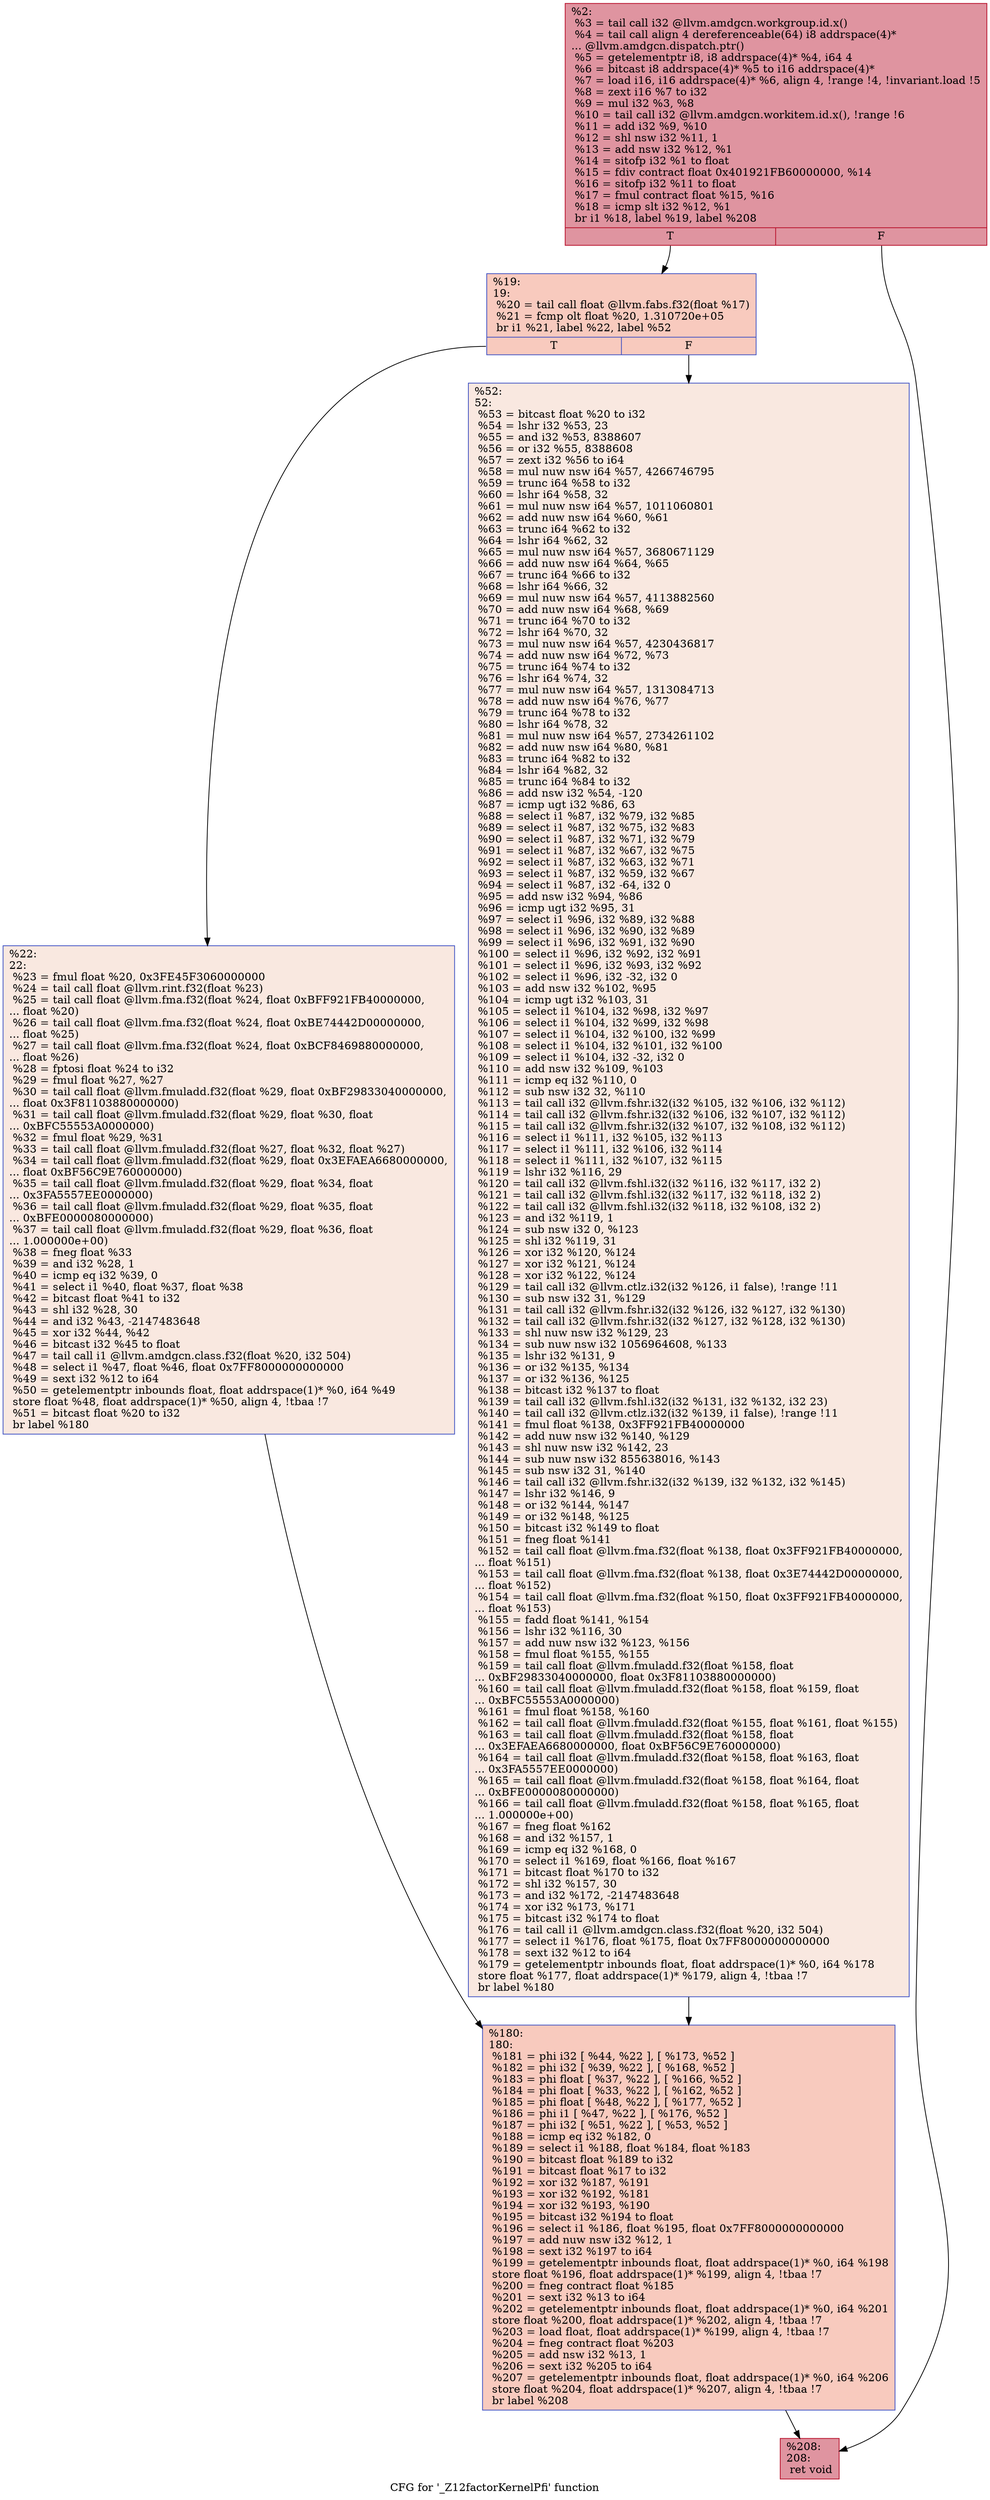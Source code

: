 digraph "CFG for '_Z12factorKernelPfi' function" {
	label="CFG for '_Z12factorKernelPfi' function";

	Node0x64305c0 [shape=record,color="#b70d28ff", style=filled, fillcolor="#b70d2870",label="{%2:\l  %3 = tail call i32 @llvm.amdgcn.workgroup.id.x()\l  %4 = tail call align 4 dereferenceable(64) i8 addrspace(4)*\l... @llvm.amdgcn.dispatch.ptr()\l  %5 = getelementptr i8, i8 addrspace(4)* %4, i64 4\l  %6 = bitcast i8 addrspace(4)* %5 to i16 addrspace(4)*\l  %7 = load i16, i16 addrspace(4)* %6, align 4, !range !4, !invariant.load !5\l  %8 = zext i16 %7 to i32\l  %9 = mul i32 %3, %8\l  %10 = tail call i32 @llvm.amdgcn.workitem.id.x(), !range !6\l  %11 = add i32 %9, %10\l  %12 = shl nsw i32 %11, 1\l  %13 = add nsw i32 %12, %1\l  %14 = sitofp i32 %1 to float\l  %15 = fdiv contract float 0x401921FB60000000, %14\l  %16 = sitofp i32 %11 to float\l  %17 = fmul contract float %15, %16\l  %18 = icmp slt i32 %12, %1\l  br i1 %18, label %19, label %208\l|{<s0>T|<s1>F}}"];
	Node0x64305c0:s0 -> Node0x64332b0;
	Node0x64305c0:s1 -> Node0x6433340;
	Node0x64332b0 [shape=record,color="#3d50c3ff", style=filled, fillcolor="#ef886b70",label="{%19:\l19:                                               \l  %20 = tail call float @llvm.fabs.f32(float %17)\l  %21 = fcmp olt float %20, 1.310720e+05\l  br i1 %21, label %22, label %52\l|{<s0>T|<s1>F}}"];
	Node0x64332b0:s0 -> Node0x6433700;
	Node0x64332b0:s1 -> Node0x6433790;
	Node0x6433700 [shape=record,color="#3d50c3ff", style=filled, fillcolor="#f1ccb870",label="{%22:\l22:                                               \l  %23 = fmul float %20, 0x3FE45F3060000000\l  %24 = tail call float @llvm.rint.f32(float %23)\l  %25 = tail call float @llvm.fma.f32(float %24, float 0xBFF921FB40000000,\l... float %20)\l  %26 = tail call float @llvm.fma.f32(float %24, float 0xBE74442D00000000,\l... float %25)\l  %27 = tail call float @llvm.fma.f32(float %24, float 0xBCF8469880000000,\l... float %26)\l  %28 = fptosi float %24 to i32\l  %29 = fmul float %27, %27\l  %30 = tail call float @llvm.fmuladd.f32(float %29, float 0xBF29833040000000,\l... float 0x3F81103880000000)\l  %31 = tail call float @llvm.fmuladd.f32(float %29, float %30, float\l... 0xBFC55553A0000000)\l  %32 = fmul float %29, %31\l  %33 = tail call float @llvm.fmuladd.f32(float %27, float %32, float %27)\l  %34 = tail call float @llvm.fmuladd.f32(float %29, float 0x3EFAEA6680000000,\l... float 0xBF56C9E760000000)\l  %35 = tail call float @llvm.fmuladd.f32(float %29, float %34, float\l... 0x3FA5557EE0000000)\l  %36 = tail call float @llvm.fmuladd.f32(float %29, float %35, float\l... 0xBFE0000080000000)\l  %37 = tail call float @llvm.fmuladd.f32(float %29, float %36, float\l... 1.000000e+00)\l  %38 = fneg float %33\l  %39 = and i32 %28, 1\l  %40 = icmp eq i32 %39, 0\l  %41 = select i1 %40, float %37, float %38\l  %42 = bitcast float %41 to i32\l  %43 = shl i32 %28, 30\l  %44 = and i32 %43, -2147483648\l  %45 = xor i32 %44, %42\l  %46 = bitcast i32 %45 to float\l  %47 = tail call i1 @llvm.amdgcn.class.f32(float %20, i32 504)\l  %48 = select i1 %47, float %46, float 0x7FF8000000000000\l  %49 = sext i32 %12 to i64\l  %50 = getelementptr inbounds float, float addrspace(1)* %0, i64 %49\l  store float %48, float addrspace(1)* %50, align 4, !tbaa !7\l  %51 = bitcast float %20 to i32\l  br label %180\l}"];
	Node0x6433700 -> Node0x6435bb0;
	Node0x6433790 [shape=record,color="#3d50c3ff", style=filled, fillcolor="#f1ccb870",label="{%52:\l52:                                               \l  %53 = bitcast float %20 to i32\l  %54 = lshr i32 %53, 23\l  %55 = and i32 %53, 8388607\l  %56 = or i32 %55, 8388608\l  %57 = zext i32 %56 to i64\l  %58 = mul nuw nsw i64 %57, 4266746795\l  %59 = trunc i64 %58 to i32\l  %60 = lshr i64 %58, 32\l  %61 = mul nuw nsw i64 %57, 1011060801\l  %62 = add nuw nsw i64 %60, %61\l  %63 = trunc i64 %62 to i32\l  %64 = lshr i64 %62, 32\l  %65 = mul nuw nsw i64 %57, 3680671129\l  %66 = add nuw nsw i64 %64, %65\l  %67 = trunc i64 %66 to i32\l  %68 = lshr i64 %66, 32\l  %69 = mul nuw nsw i64 %57, 4113882560\l  %70 = add nuw nsw i64 %68, %69\l  %71 = trunc i64 %70 to i32\l  %72 = lshr i64 %70, 32\l  %73 = mul nuw nsw i64 %57, 4230436817\l  %74 = add nuw nsw i64 %72, %73\l  %75 = trunc i64 %74 to i32\l  %76 = lshr i64 %74, 32\l  %77 = mul nuw nsw i64 %57, 1313084713\l  %78 = add nuw nsw i64 %76, %77\l  %79 = trunc i64 %78 to i32\l  %80 = lshr i64 %78, 32\l  %81 = mul nuw nsw i64 %57, 2734261102\l  %82 = add nuw nsw i64 %80, %81\l  %83 = trunc i64 %82 to i32\l  %84 = lshr i64 %82, 32\l  %85 = trunc i64 %84 to i32\l  %86 = add nsw i32 %54, -120\l  %87 = icmp ugt i32 %86, 63\l  %88 = select i1 %87, i32 %79, i32 %85\l  %89 = select i1 %87, i32 %75, i32 %83\l  %90 = select i1 %87, i32 %71, i32 %79\l  %91 = select i1 %87, i32 %67, i32 %75\l  %92 = select i1 %87, i32 %63, i32 %71\l  %93 = select i1 %87, i32 %59, i32 %67\l  %94 = select i1 %87, i32 -64, i32 0\l  %95 = add nsw i32 %94, %86\l  %96 = icmp ugt i32 %95, 31\l  %97 = select i1 %96, i32 %89, i32 %88\l  %98 = select i1 %96, i32 %90, i32 %89\l  %99 = select i1 %96, i32 %91, i32 %90\l  %100 = select i1 %96, i32 %92, i32 %91\l  %101 = select i1 %96, i32 %93, i32 %92\l  %102 = select i1 %96, i32 -32, i32 0\l  %103 = add nsw i32 %102, %95\l  %104 = icmp ugt i32 %103, 31\l  %105 = select i1 %104, i32 %98, i32 %97\l  %106 = select i1 %104, i32 %99, i32 %98\l  %107 = select i1 %104, i32 %100, i32 %99\l  %108 = select i1 %104, i32 %101, i32 %100\l  %109 = select i1 %104, i32 -32, i32 0\l  %110 = add nsw i32 %109, %103\l  %111 = icmp eq i32 %110, 0\l  %112 = sub nsw i32 32, %110\l  %113 = tail call i32 @llvm.fshr.i32(i32 %105, i32 %106, i32 %112)\l  %114 = tail call i32 @llvm.fshr.i32(i32 %106, i32 %107, i32 %112)\l  %115 = tail call i32 @llvm.fshr.i32(i32 %107, i32 %108, i32 %112)\l  %116 = select i1 %111, i32 %105, i32 %113\l  %117 = select i1 %111, i32 %106, i32 %114\l  %118 = select i1 %111, i32 %107, i32 %115\l  %119 = lshr i32 %116, 29\l  %120 = tail call i32 @llvm.fshl.i32(i32 %116, i32 %117, i32 2)\l  %121 = tail call i32 @llvm.fshl.i32(i32 %117, i32 %118, i32 2)\l  %122 = tail call i32 @llvm.fshl.i32(i32 %118, i32 %108, i32 2)\l  %123 = and i32 %119, 1\l  %124 = sub nsw i32 0, %123\l  %125 = shl i32 %119, 31\l  %126 = xor i32 %120, %124\l  %127 = xor i32 %121, %124\l  %128 = xor i32 %122, %124\l  %129 = tail call i32 @llvm.ctlz.i32(i32 %126, i1 false), !range !11\l  %130 = sub nsw i32 31, %129\l  %131 = tail call i32 @llvm.fshr.i32(i32 %126, i32 %127, i32 %130)\l  %132 = tail call i32 @llvm.fshr.i32(i32 %127, i32 %128, i32 %130)\l  %133 = shl nuw nsw i32 %129, 23\l  %134 = sub nuw nsw i32 1056964608, %133\l  %135 = lshr i32 %131, 9\l  %136 = or i32 %135, %134\l  %137 = or i32 %136, %125\l  %138 = bitcast i32 %137 to float\l  %139 = tail call i32 @llvm.fshl.i32(i32 %131, i32 %132, i32 23)\l  %140 = tail call i32 @llvm.ctlz.i32(i32 %139, i1 false), !range !11\l  %141 = fmul float %138, 0x3FF921FB40000000\l  %142 = add nuw nsw i32 %140, %129\l  %143 = shl nuw nsw i32 %142, 23\l  %144 = sub nuw nsw i32 855638016, %143\l  %145 = sub nsw i32 31, %140\l  %146 = tail call i32 @llvm.fshr.i32(i32 %139, i32 %132, i32 %145)\l  %147 = lshr i32 %146, 9\l  %148 = or i32 %144, %147\l  %149 = or i32 %148, %125\l  %150 = bitcast i32 %149 to float\l  %151 = fneg float %141\l  %152 = tail call float @llvm.fma.f32(float %138, float 0x3FF921FB40000000,\l... float %151)\l  %153 = tail call float @llvm.fma.f32(float %138, float 0x3E74442D00000000,\l... float %152)\l  %154 = tail call float @llvm.fma.f32(float %150, float 0x3FF921FB40000000,\l... float %153)\l  %155 = fadd float %141, %154\l  %156 = lshr i32 %116, 30\l  %157 = add nuw nsw i32 %123, %156\l  %158 = fmul float %155, %155\l  %159 = tail call float @llvm.fmuladd.f32(float %158, float\l... 0xBF29833040000000, float 0x3F81103880000000)\l  %160 = tail call float @llvm.fmuladd.f32(float %158, float %159, float\l... 0xBFC55553A0000000)\l  %161 = fmul float %158, %160\l  %162 = tail call float @llvm.fmuladd.f32(float %155, float %161, float %155)\l  %163 = tail call float @llvm.fmuladd.f32(float %158, float\l... 0x3EFAEA6680000000, float 0xBF56C9E760000000)\l  %164 = tail call float @llvm.fmuladd.f32(float %158, float %163, float\l... 0x3FA5557EE0000000)\l  %165 = tail call float @llvm.fmuladd.f32(float %158, float %164, float\l... 0xBFE0000080000000)\l  %166 = tail call float @llvm.fmuladd.f32(float %158, float %165, float\l... 1.000000e+00)\l  %167 = fneg float %162\l  %168 = and i32 %157, 1\l  %169 = icmp eq i32 %168, 0\l  %170 = select i1 %169, float %166, float %167\l  %171 = bitcast float %170 to i32\l  %172 = shl i32 %157, 30\l  %173 = and i32 %172, -2147483648\l  %174 = xor i32 %173, %171\l  %175 = bitcast i32 %174 to float\l  %176 = tail call i1 @llvm.amdgcn.class.f32(float %20, i32 504)\l  %177 = select i1 %176, float %175, float 0x7FF8000000000000\l  %178 = sext i32 %12 to i64\l  %179 = getelementptr inbounds float, float addrspace(1)* %0, i64 %178\l  store float %177, float addrspace(1)* %179, align 4, !tbaa !7\l  br label %180\l}"];
	Node0x6433790 -> Node0x6435bb0;
	Node0x6435bb0 [shape=record,color="#3d50c3ff", style=filled, fillcolor="#ef886b70",label="{%180:\l180:                                              \l  %181 = phi i32 [ %44, %22 ], [ %173, %52 ]\l  %182 = phi i32 [ %39, %22 ], [ %168, %52 ]\l  %183 = phi float [ %37, %22 ], [ %166, %52 ]\l  %184 = phi float [ %33, %22 ], [ %162, %52 ]\l  %185 = phi float [ %48, %22 ], [ %177, %52 ]\l  %186 = phi i1 [ %47, %22 ], [ %176, %52 ]\l  %187 = phi i32 [ %51, %22 ], [ %53, %52 ]\l  %188 = icmp eq i32 %182, 0\l  %189 = select i1 %188, float %184, float %183\l  %190 = bitcast float %189 to i32\l  %191 = bitcast float %17 to i32\l  %192 = xor i32 %187, %191\l  %193 = xor i32 %192, %181\l  %194 = xor i32 %193, %190\l  %195 = bitcast i32 %194 to float\l  %196 = select i1 %186, float %195, float 0x7FF8000000000000\l  %197 = add nuw nsw i32 %12, 1\l  %198 = sext i32 %197 to i64\l  %199 = getelementptr inbounds float, float addrspace(1)* %0, i64 %198\l  store float %196, float addrspace(1)* %199, align 4, !tbaa !7\l  %200 = fneg contract float %185\l  %201 = sext i32 %13 to i64\l  %202 = getelementptr inbounds float, float addrspace(1)* %0, i64 %201\l  store float %200, float addrspace(1)* %202, align 4, !tbaa !7\l  %203 = load float, float addrspace(1)* %199, align 4, !tbaa !7\l  %204 = fneg contract float %203\l  %205 = add nsw i32 %13, 1\l  %206 = sext i32 %205 to i64\l  %207 = getelementptr inbounds float, float addrspace(1)* %0, i64 %206\l  store float %204, float addrspace(1)* %207, align 4, !tbaa !7\l  br label %208\l}"];
	Node0x6435bb0 -> Node0x6433340;
	Node0x6433340 [shape=record,color="#b70d28ff", style=filled, fillcolor="#b70d2870",label="{%208:\l208:                                              \l  ret void\l}"];
}
